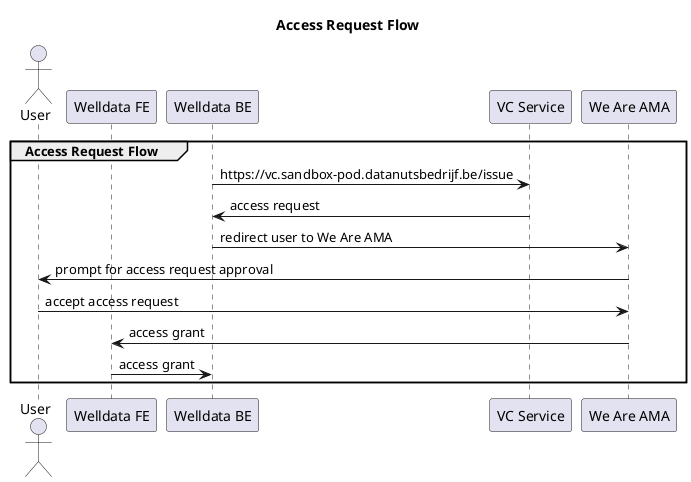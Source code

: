 @startuml
title Access Request Flow
actor "User" as user
participant "Welldata FE" as welldataFE
participant "Welldata BE" as welldataBE
participant "VC Service" as vcservice
participant "We Are AMA" as weareama

group Access Request Flow
  welldataBE->vcservice: https://vc.sandbox-pod.datanutsbedrijf.be/issue 
  vcservice->welldataBE: access request
  welldataBE->weareama: redirect user to We Are AMA
  weareama->user: prompt for access request approval
  user->weareama: accept access request
  weareama->welldataFE: access grant
  welldataFE->welldataBE: access grant
end
 

@enduml
  